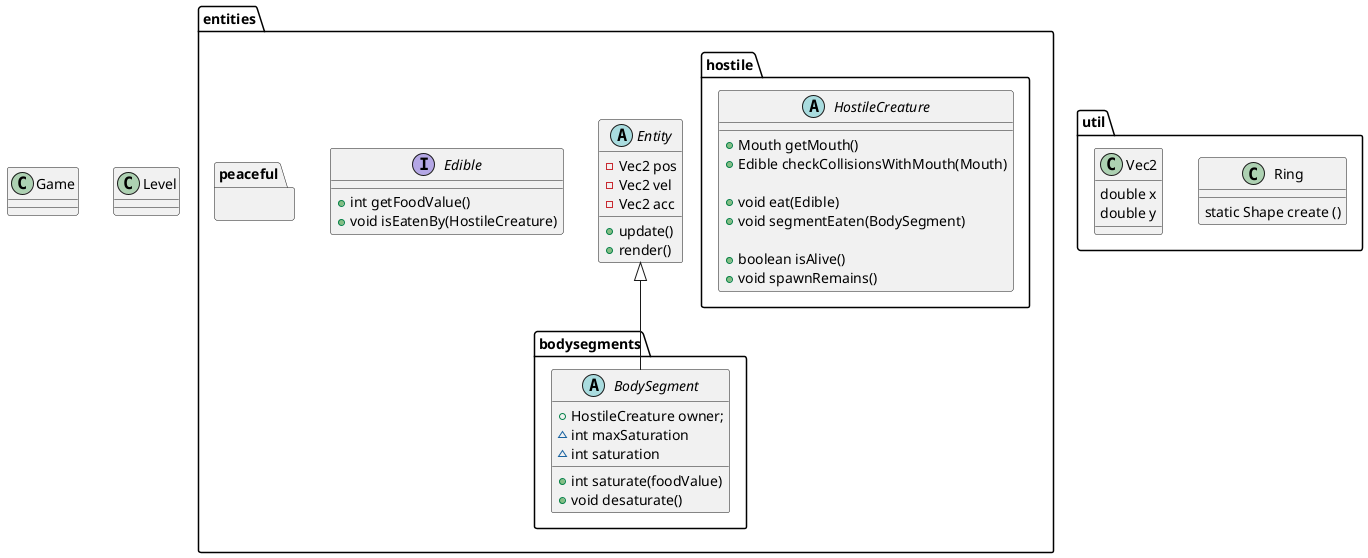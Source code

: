 @startuml
package entities {
    abstract class Entity {
        - Vec2 pos
        - Vec2 vel
        - Vec2 acc

        + update()
        + render()
    }

    interface Edible {
        + int getFoodValue()
        + void isEatenBy(HostileCreature)
    } 
}

package entities.bodysegments {
    abstract BodySegment extends entities.Entity {
        + HostileCreature owner;
        ~ int maxSaturation
        ~ int saturation
        + int saturate(foodValue)
        + void desaturate()

    } 
}

package entities.hostile {
    abstract class HostileCreature {
        + Mouth getMouth()
        + Edible checkCollisionsWithMouth(Mouth)
        
        + void eat(Edible)
        + void segmentEaten(BodySegment)
        
        + boolean isAlive()
        + void spawnRemains()


    }
}

package entities.peaceful {

}

package util {
    class Ring {
        static Shape create ()
    }
    class Vec2 {
        double x
        double y
    }
}


class Game {
}

class Level {

}


@enduml